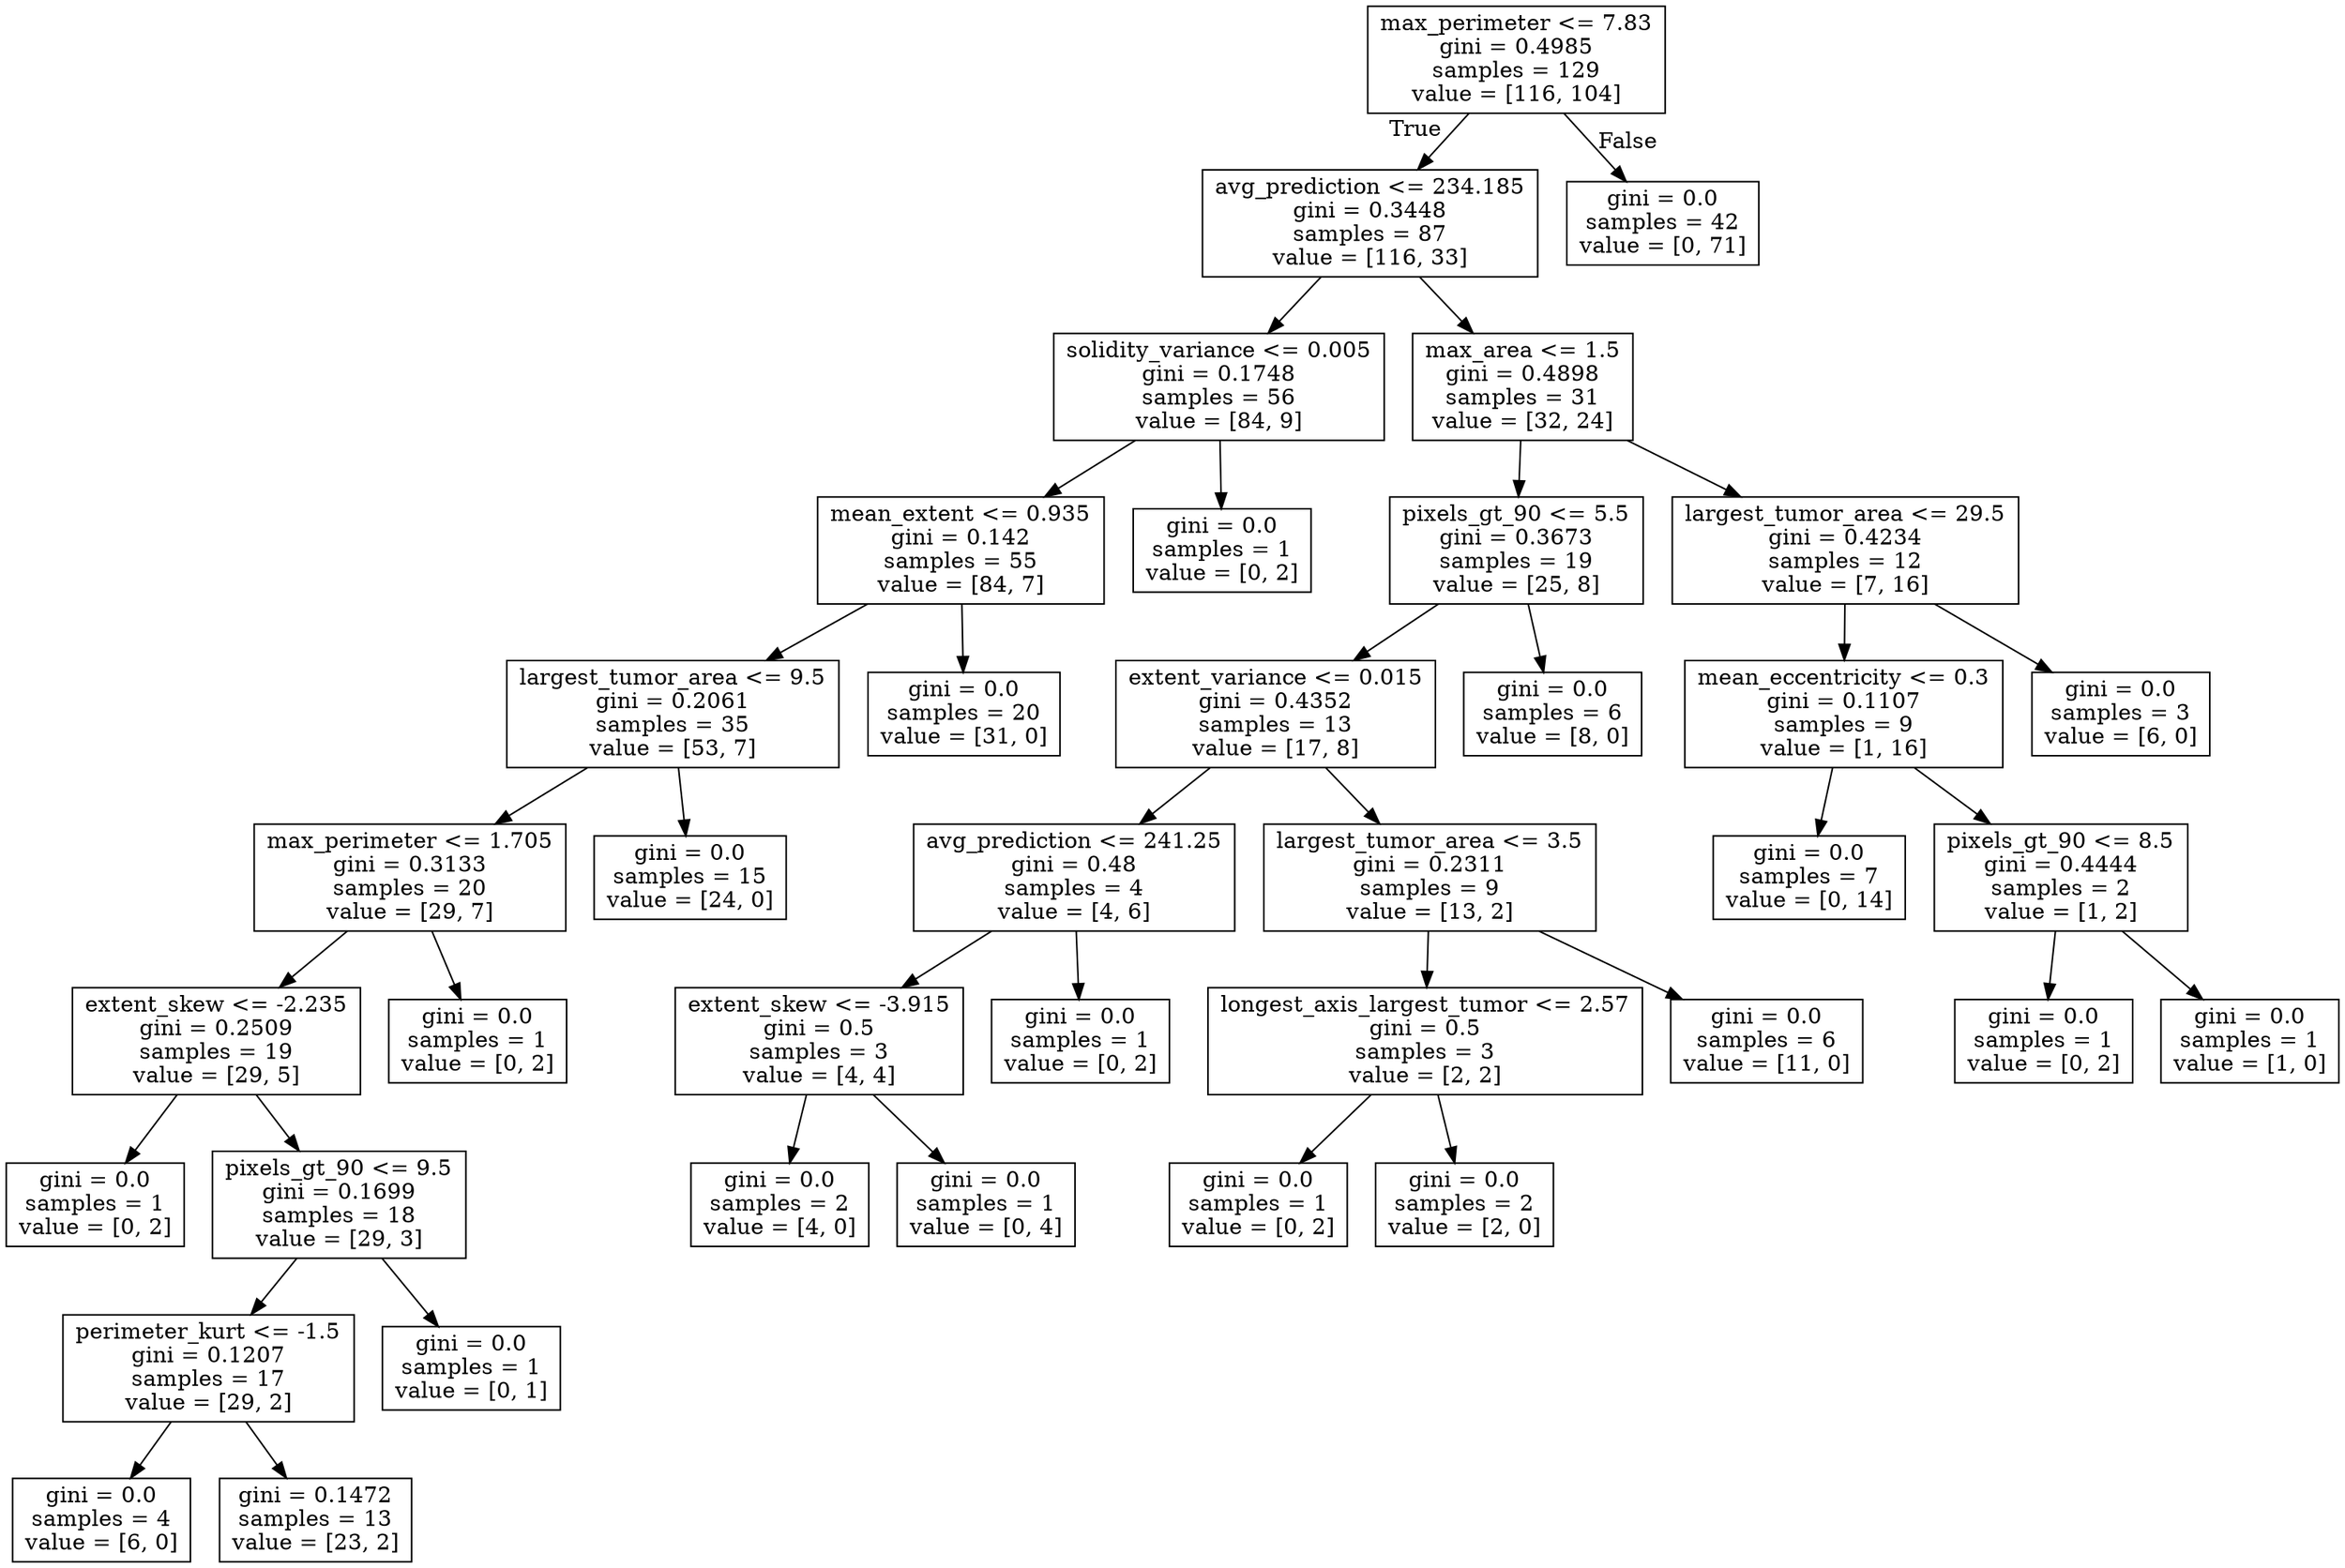 digraph Tree {
node [shape=box] ;
0 [label="max_perimeter <= 7.83\ngini = 0.4985\nsamples = 129\nvalue = [116, 104]"] ;
1 [label="avg_prediction <= 234.185\ngini = 0.3448\nsamples = 87\nvalue = [116, 33]"] ;
0 -> 1 [labeldistance=2.5, labelangle=45, headlabel="True"] ;
2 [label="solidity_variance <= 0.005\ngini = 0.1748\nsamples = 56\nvalue = [84, 9]"] ;
1 -> 2 ;
3 [label="mean_extent <= 0.935\ngini = 0.142\nsamples = 55\nvalue = [84, 7]"] ;
2 -> 3 ;
4 [label="largest_tumor_area <= 9.5\ngini = 0.2061\nsamples = 35\nvalue = [53, 7]"] ;
3 -> 4 ;
5 [label="max_perimeter <= 1.705\ngini = 0.3133\nsamples = 20\nvalue = [29, 7]"] ;
4 -> 5 ;
6 [label="extent_skew <= -2.235\ngini = 0.2509\nsamples = 19\nvalue = [29, 5]"] ;
5 -> 6 ;
7 [label="gini = 0.0\nsamples = 1\nvalue = [0, 2]"] ;
6 -> 7 ;
8 [label="pixels_gt_90 <= 9.5\ngini = 0.1699\nsamples = 18\nvalue = [29, 3]"] ;
6 -> 8 ;
9 [label="perimeter_kurt <= -1.5\ngini = 0.1207\nsamples = 17\nvalue = [29, 2]"] ;
8 -> 9 ;
10 [label="gini = 0.0\nsamples = 4\nvalue = [6, 0]"] ;
9 -> 10 ;
11 [label="gini = 0.1472\nsamples = 13\nvalue = [23, 2]"] ;
9 -> 11 ;
12 [label="gini = 0.0\nsamples = 1\nvalue = [0, 1]"] ;
8 -> 12 ;
13 [label="gini = 0.0\nsamples = 1\nvalue = [0, 2]"] ;
5 -> 13 ;
14 [label="gini = 0.0\nsamples = 15\nvalue = [24, 0]"] ;
4 -> 14 ;
15 [label="gini = 0.0\nsamples = 20\nvalue = [31, 0]"] ;
3 -> 15 ;
16 [label="gini = 0.0\nsamples = 1\nvalue = [0, 2]"] ;
2 -> 16 ;
17 [label="max_area <= 1.5\ngini = 0.4898\nsamples = 31\nvalue = [32, 24]"] ;
1 -> 17 ;
18 [label="pixels_gt_90 <= 5.5\ngini = 0.3673\nsamples = 19\nvalue = [25, 8]"] ;
17 -> 18 ;
19 [label="extent_variance <= 0.015\ngini = 0.4352\nsamples = 13\nvalue = [17, 8]"] ;
18 -> 19 ;
20 [label="avg_prediction <= 241.25\ngini = 0.48\nsamples = 4\nvalue = [4, 6]"] ;
19 -> 20 ;
21 [label="extent_skew <= -3.915\ngini = 0.5\nsamples = 3\nvalue = [4, 4]"] ;
20 -> 21 ;
22 [label="gini = 0.0\nsamples = 2\nvalue = [4, 0]"] ;
21 -> 22 ;
23 [label="gini = 0.0\nsamples = 1\nvalue = [0, 4]"] ;
21 -> 23 ;
24 [label="gini = 0.0\nsamples = 1\nvalue = [0, 2]"] ;
20 -> 24 ;
25 [label="largest_tumor_area <= 3.5\ngini = 0.2311\nsamples = 9\nvalue = [13, 2]"] ;
19 -> 25 ;
26 [label="longest_axis_largest_tumor <= 2.57\ngini = 0.5\nsamples = 3\nvalue = [2, 2]"] ;
25 -> 26 ;
27 [label="gini = 0.0\nsamples = 1\nvalue = [0, 2]"] ;
26 -> 27 ;
28 [label="gini = 0.0\nsamples = 2\nvalue = [2, 0]"] ;
26 -> 28 ;
29 [label="gini = 0.0\nsamples = 6\nvalue = [11, 0]"] ;
25 -> 29 ;
30 [label="gini = 0.0\nsamples = 6\nvalue = [8, 0]"] ;
18 -> 30 ;
31 [label="largest_tumor_area <= 29.5\ngini = 0.4234\nsamples = 12\nvalue = [7, 16]"] ;
17 -> 31 ;
32 [label="mean_eccentricity <= 0.3\ngini = 0.1107\nsamples = 9\nvalue = [1, 16]"] ;
31 -> 32 ;
33 [label="gini = 0.0\nsamples = 7\nvalue = [0, 14]"] ;
32 -> 33 ;
34 [label="pixels_gt_90 <= 8.5\ngini = 0.4444\nsamples = 2\nvalue = [1, 2]"] ;
32 -> 34 ;
35 [label="gini = 0.0\nsamples = 1\nvalue = [0, 2]"] ;
34 -> 35 ;
36 [label="gini = 0.0\nsamples = 1\nvalue = [1, 0]"] ;
34 -> 36 ;
37 [label="gini = 0.0\nsamples = 3\nvalue = [6, 0]"] ;
31 -> 37 ;
38 [label="gini = 0.0\nsamples = 42\nvalue = [0, 71]"] ;
0 -> 38 [labeldistance=2.5, labelangle=-45, headlabel="False"] ;
}